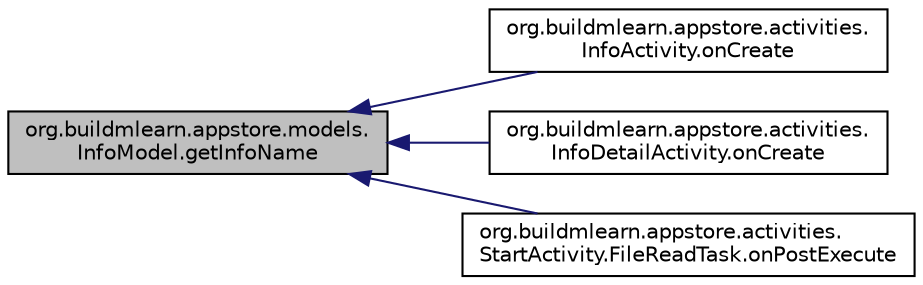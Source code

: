 digraph "org.buildmlearn.appstore.models.InfoModel.getInfoName"
{
 // INTERACTIVE_SVG=YES
  bgcolor="transparent";
  edge [fontname="Helvetica",fontsize="10",labelfontname="Helvetica",labelfontsize="10"];
  node [fontname="Helvetica",fontsize="10",shape=record];
  rankdir="LR";
  Node1 [label="org.buildmlearn.appstore.models.\lInfoModel.getInfoName",height=0.2,width=0.4,color="black", fillcolor="grey75", style="filled", fontcolor="black"];
  Node1 -> Node2 [dir="back",color="midnightblue",fontsize="10",style="solid",fontname="Helvetica"];
  Node2 [label="org.buildmlearn.appstore.activities.\lInfoActivity.onCreate",height=0.2,width=0.4,color="black",URL="$d2/d16/classorg_1_1buildmlearn_1_1appstore_1_1activities_1_1_info_activity.html#a5385938356bc5a0b15e92eb66d5e1c3e",tooltip="The method is executed first when the activity is created. "];
  Node1 -> Node3 [dir="back",color="midnightblue",fontsize="10",style="solid",fontname="Helvetica"];
  Node3 [label="org.buildmlearn.appstore.activities.\lInfoDetailActivity.onCreate",height=0.2,width=0.4,color="black",URL="$d1/d3e/classorg_1_1buildmlearn_1_1appstore_1_1activities_1_1_info_detail_activity.html#a8d0b9755938bde954369d580fd2a4a29",tooltip="The method is executed first when the activity is created. "];
  Node1 -> Node4 [dir="back",color="midnightblue",fontsize="10",style="solid",fontname="Helvetica"];
  Node4 [label="org.buildmlearn.appstore.activities.\lStartActivity.FileReadTask.onPostExecute",height=0.2,width=0.4,color="black",URL="$d3/dbf/classorg_1_1buildmlearn_1_1appstore_1_1activities_1_1_start_activity_1_1_file_read_task.html#a1170e20ba70058ef64883f3cc85e209b",tooltip="This method is called after the task has been performed. "];
}
